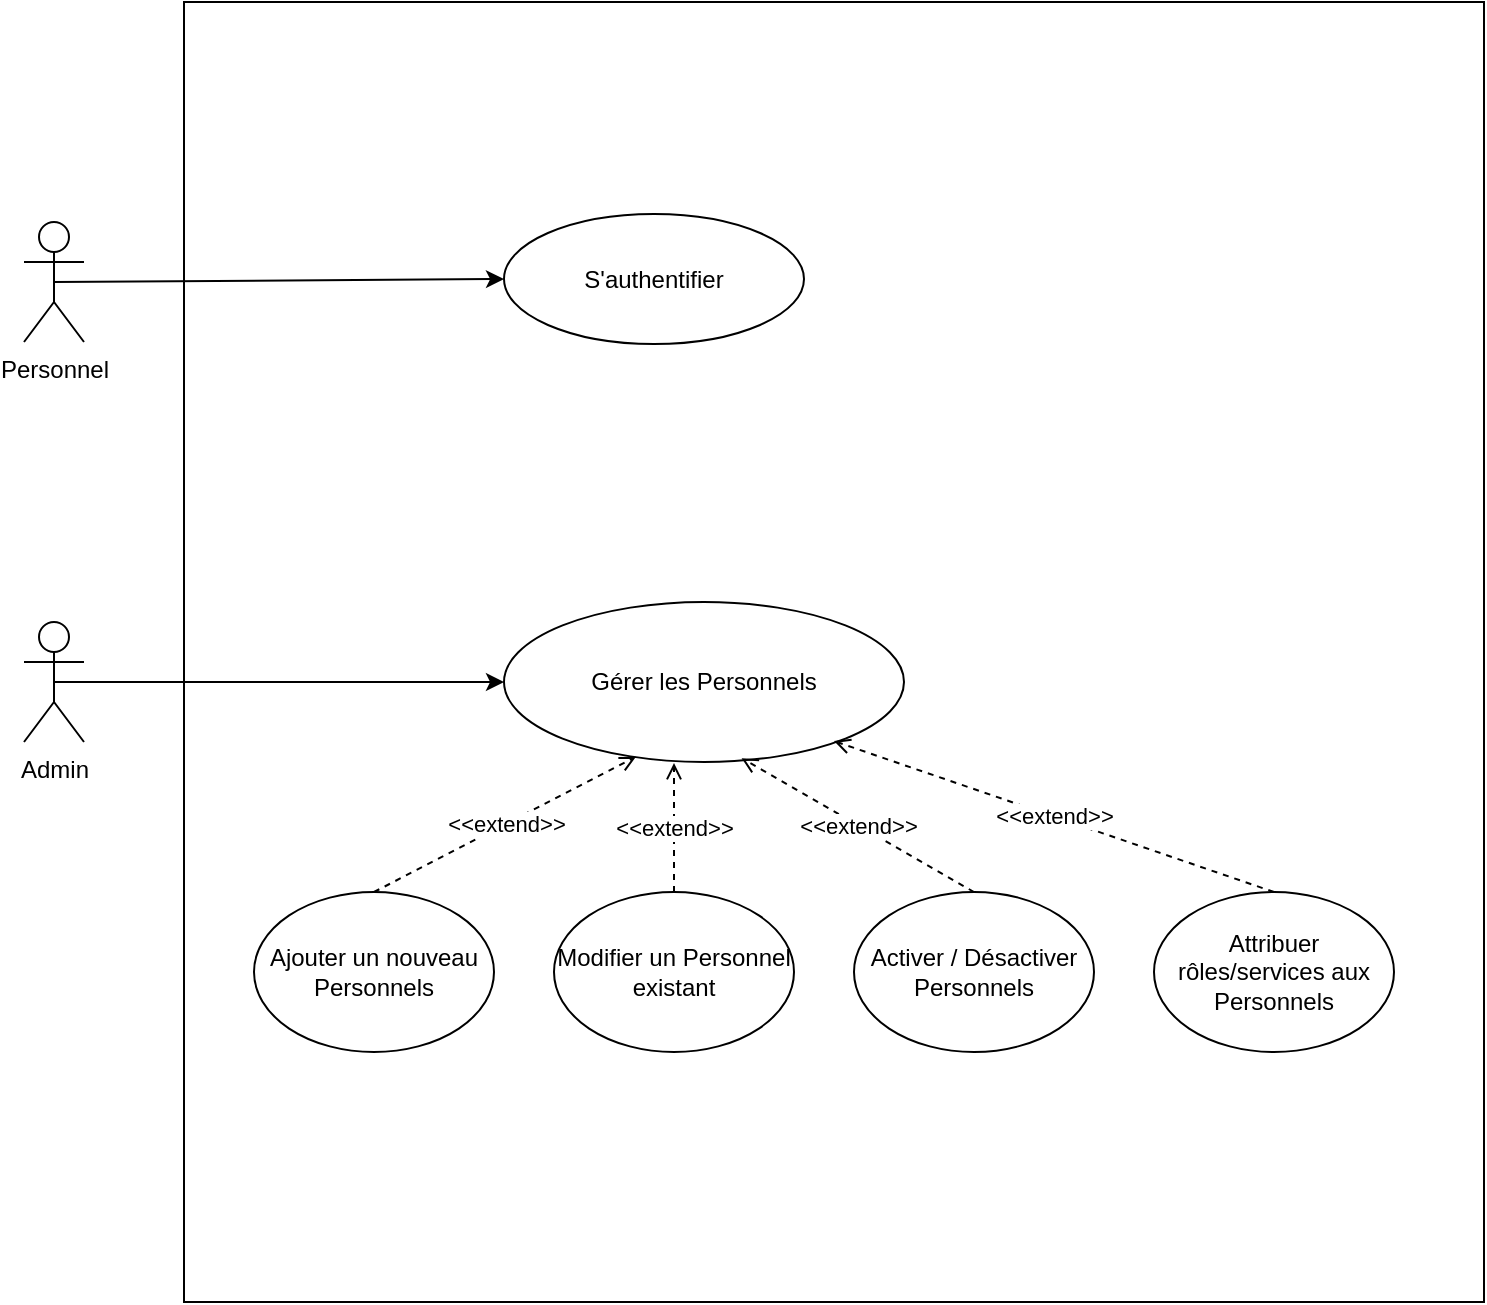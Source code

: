 <mxfile version="26.2.14">
  <diagram name="Page-1" id="LjU_qdtMw6L0anNkv3ka">
    <mxGraphModel dx="1501" dy="818" grid="1" gridSize="10" guides="1" tooltips="1" connect="1" arrows="1" fold="1" page="1" pageScale="1" pageWidth="827" pageHeight="1169" math="0" shadow="0">
      <root>
        <mxCell id="0" />
        <mxCell id="1" parent="0" />
        <mxCell id="XK-B6v9E9jPzu3AXmcm1-23" value="" style="whiteSpace=wrap;html=1;aspect=fixed;" vertex="1" parent="1">
          <mxGeometry x="120" y="60" width="650" height="650" as="geometry" />
        </mxCell>
        <mxCell id="XK-B6v9E9jPzu3AXmcm1-1" value="Personnel" style="shape=umlActor;verticalLabelPosition=bottom;verticalAlign=top;html=1;outlineConnect=0;" vertex="1" parent="1">
          <mxGeometry x="40" y="170" width="30" height="60" as="geometry" />
        </mxCell>
        <mxCell id="XK-B6v9E9jPzu3AXmcm1-3" value="Admin" style="shape=umlActor;verticalLabelPosition=bottom;verticalAlign=top;html=1;outlineConnect=0;" vertex="1" parent="1">
          <mxGeometry x="40" y="370" width="30" height="60" as="geometry" />
        </mxCell>
        <mxCell id="XK-B6v9E9jPzu3AXmcm1-6" value="S&#39;authentifier" style="ellipse;whiteSpace=wrap;html=1;" vertex="1" parent="1">
          <mxGeometry x="280" y="166" width="150" height="65" as="geometry" />
        </mxCell>
        <mxCell id="XK-B6v9E9jPzu3AXmcm1-8" value="" style="endArrow=classic;html=1;rounded=0;exitX=0.5;exitY=0.5;exitDx=0;exitDy=0;exitPerimeter=0;entryX=0;entryY=0.5;entryDx=0;entryDy=0;" edge="1" parent="1" source="XK-B6v9E9jPzu3AXmcm1-1" target="XK-B6v9E9jPzu3AXmcm1-6">
          <mxGeometry width="50" height="50" relative="1" as="geometry">
            <mxPoint x="340" y="340" as="sourcePoint" />
            <mxPoint x="300" y="210" as="targetPoint" />
          </mxGeometry>
        </mxCell>
        <mxCell id="XK-B6v9E9jPzu3AXmcm1-9" value="Gérer les Personnels" style="ellipse;whiteSpace=wrap;html=1;" vertex="1" parent="1">
          <mxGeometry x="280" y="360" width="200" height="80" as="geometry" />
        </mxCell>
        <mxCell id="XK-B6v9E9jPzu3AXmcm1-10" value="" style="endArrow=classic;html=1;rounded=0;exitX=0.5;exitY=0.5;exitDx=0;exitDy=0;exitPerimeter=0;entryX=0;entryY=0.5;entryDx=0;entryDy=0;" edge="1" parent="1" source="XK-B6v9E9jPzu3AXmcm1-3" target="XK-B6v9E9jPzu3AXmcm1-9">
          <mxGeometry width="50" height="50" relative="1" as="geometry">
            <mxPoint x="340" y="480" as="sourcePoint" />
            <mxPoint x="390" y="430" as="targetPoint" />
          </mxGeometry>
        </mxCell>
        <mxCell id="XK-B6v9E9jPzu3AXmcm1-11" value="Ajouter un nouveau Personnels" style="ellipse;whiteSpace=wrap;html=1;" vertex="1" parent="1">
          <mxGeometry x="155" y="505" width="120" height="80" as="geometry" />
        </mxCell>
        <mxCell id="XK-B6v9E9jPzu3AXmcm1-12" value="Modifier un Personnel existant" style="ellipse;whiteSpace=wrap;html=1;" vertex="1" parent="1">
          <mxGeometry x="305" y="505" width="120" height="80" as="geometry" />
        </mxCell>
        <mxCell id="XK-B6v9E9jPzu3AXmcm1-13" value="Activer / Désactiver Personnels" style="ellipse;whiteSpace=wrap;html=1;" vertex="1" parent="1">
          <mxGeometry x="455" y="505" width="120" height="80" as="geometry" />
        </mxCell>
        <mxCell id="XK-B6v9E9jPzu3AXmcm1-14" value="Attribuer rôles/services aux Personnels" style="ellipse;whiteSpace=wrap;html=1;" vertex="1" parent="1">
          <mxGeometry x="605" y="505" width="120" height="80" as="geometry" />
        </mxCell>
        <mxCell id="XK-B6v9E9jPzu3AXmcm1-15" value="" style="endArrow=open;html=1;rounded=0;exitX=0.5;exitY=0;exitDx=0;exitDy=0;entryX=0.33;entryY=0.967;entryDx=0;entryDy=0;entryPerimeter=0;dashed=1;endFill=0;" edge="1" parent="1" source="XK-B6v9E9jPzu3AXmcm1-11" target="XK-B6v9E9jPzu3AXmcm1-9">
          <mxGeometry width="50" height="50" relative="1" as="geometry">
            <mxPoint x="325" y="550" as="sourcePoint" />
            <mxPoint x="355" y="460" as="targetPoint" />
          </mxGeometry>
        </mxCell>
        <mxCell id="XK-B6v9E9jPzu3AXmcm1-16" value="&amp;lt;&amp;lt;extend&amp;gt;&amp;gt;" style="edgeLabel;html=1;align=center;verticalAlign=middle;resizable=0;points=[];" vertex="1" connectable="0" parent="XK-B6v9E9jPzu3AXmcm1-15">
          <mxGeometry x="0.006" relative="1" as="geometry">
            <mxPoint as="offset" />
          </mxGeometry>
        </mxCell>
        <mxCell id="XK-B6v9E9jPzu3AXmcm1-17" value="" style="endArrow=open;html=1;rounded=0;exitX=0.5;exitY=0;exitDx=0;exitDy=0;entryX=0.425;entryY=1.007;entryDx=0;entryDy=0;entryPerimeter=0;dashed=1;endFill=0;" edge="1" parent="1" source="XK-B6v9E9jPzu3AXmcm1-12" target="XK-B6v9E9jPzu3AXmcm1-9">
          <mxGeometry width="50" height="50" relative="1" as="geometry">
            <mxPoint x="225" y="515" as="sourcePoint" />
            <mxPoint x="391" y="447" as="targetPoint" />
          </mxGeometry>
        </mxCell>
        <mxCell id="XK-B6v9E9jPzu3AXmcm1-18" value="&amp;lt;&amp;lt;extend&amp;gt;&amp;gt;" style="edgeLabel;html=1;align=center;verticalAlign=middle;resizable=0;points=[];" vertex="1" connectable="0" parent="XK-B6v9E9jPzu3AXmcm1-17">
          <mxGeometry x="0.006" relative="1" as="geometry">
            <mxPoint as="offset" />
          </mxGeometry>
        </mxCell>
        <mxCell id="XK-B6v9E9jPzu3AXmcm1-19" value="" style="endArrow=open;html=1;rounded=0;exitX=0.5;exitY=0;exitDx=0;exitDy=0;entryX=0.594;entryY=0.976;entryDx=0;entryDy=0;entryPerimeter=0;dashed=1;endFill=0;" edge="1" parent="1" source="XK-B6v9E9jPzu3AXmcm1-13" target="XK-B6v9E9jPzu3AXmcm1-9">
          <mxGeometry width="50" height="50" relative="1" as="geometry">
            <mxPoint x="375" y="515" as="sourcePoint" />
            <mxPoint x="375" y="451" as="targetPoint" />
          </mxGeometry>
        </mxCell>
        <mxCell id="XK-B6v9E9jPzu3AXmcm1-20" value="&amp;lt;&amp;lt;extend&amp;gt;&amp;gt;" style="edgeLabel;html=1;align=center;verticalAlign=middle;resizable=0;points=[];" vertex="1" connectable="0" parent="XK-B6v9E9jPzu3AXmcm1-19">
          <mxGeometry x="0.006" relative="1" as="geometry">
            <mxPoint as="offset" />
          </mxGeometry>
        </mxCell>
        <mxCell id="XK-B6v9E9jPzu3AXmcm1-21" value="" style="endArrow=open;html=1;rounded=0;exitX=0.5;exitY=0;exitDx=0;exitDy=0;entryX=0.825;entryY=0.869;entryDx=0;entryDy=0;entryPerimeter=0;dashed=1;endFill=0;" edge="1" parent="1" source="XK-B6v9E9jPzu3AXmcm1-14" target="XK-B6v9E9jPzu3AXmcm1-9">
          <mxGeometry width="50" height="50" relative="1" as="geometry">
            <mxPoint x="664.76" y="494" as="sourcePoint" />
            <mxPoint x="664.76" y="430" as="targetPoint" />
          </mxGeometry>
        </mxCell>
        <mxCell id="XK-B6v9E9jPzu3AXmcm1-22" value="&amp;lt;&amp;lt;extend&amp;gt;&amp;gt;" style="edgeLabel;html=1;align=center;verticalAlign=middle;resizable=0;points=[];" vertex="1" connectable="0" parent="XK-B6v9E9jPzu3AXmcm1-21">
          <mxGeometry x="0.006" relative="1" as="geometry">
            <mxPoint as="offset" />
          </mxGeometry>
        </mxCell>
      </root>
    </mxGraphModel>
  </diagram>
</mxfile>
